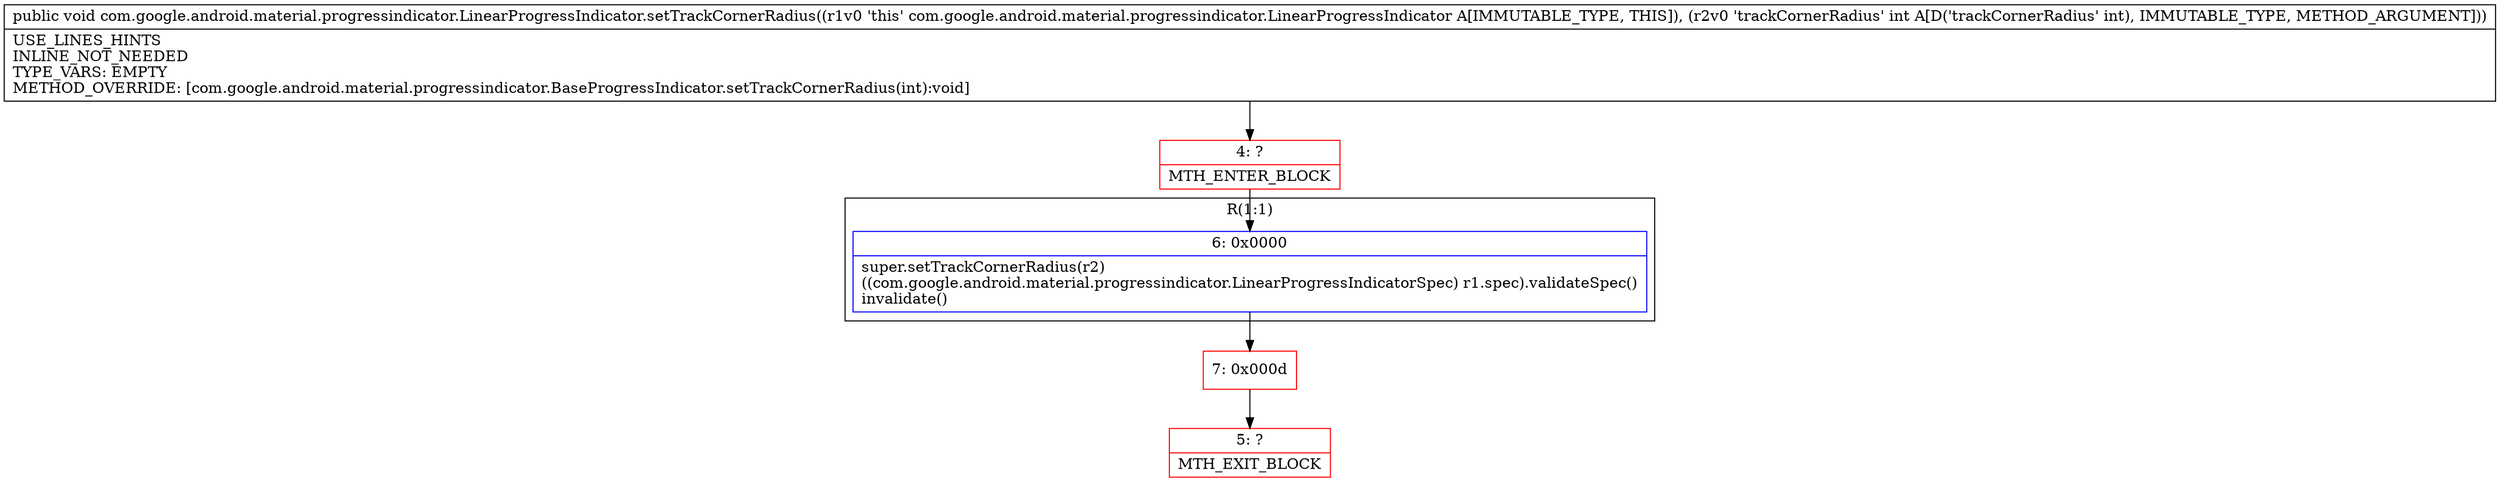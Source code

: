 digraph "CFG forcom.google.android.material.progressindicator.LinearProgressIndicator.setTrackCornerRadius(I)V" {
subgraph cluster_Region_440584171 {
label = "R(1:1)";
node [shape=record,color=blue];
Node_6 [shape=record,label="{6\:\ 0x0000|super.setTrackCornerRadius(r2)\l((com.google.android.material.progressindicator.LinearProgressIndicatorSpec) r1.spec).validateSpec()\linvalidate()\l}"];
}
Node_4 [shape=record,color=red,label="{4\:\ ?|MTH_ENTER_BLOCK\l}"];
Node_7 [shape=record,color=red,label="{7\:\ 0x000d}"];
Node_5 [shape=record,color=red,label="{5\:\ ?|MTH_EXIT_BLOCK\l}"];
MethodNode[shape=record,label="{public void com.google.android.material.progressindicator.LinearProgressIndicator.setTrackCornerRadius((r1v0 'this' com.google.android.material.progressindicator.LinearProgressIndicator A[IMMUTABLE_TYPE, THIS]), (r2v0 'trackCornerRadius' int A[D('trackCornerRadius' int), IMMUTABLE_TYPE, METHOD_ARGUMENT]))  | USE_LINES_HINTS\lINLINE_NOT_NEEDED\lTYPE_VARS: EMPTY\lMETHOD_OVERRIDE: [com.google.android.material.progressindicator.BaseProgressIndicator.setTrackCornerRadius(int):void]\l}"];
MethodNode -> Node_4;Node_6 -> Node_7;
Node_4 -> Node_6;
Node_7 -> Node_5;
}

